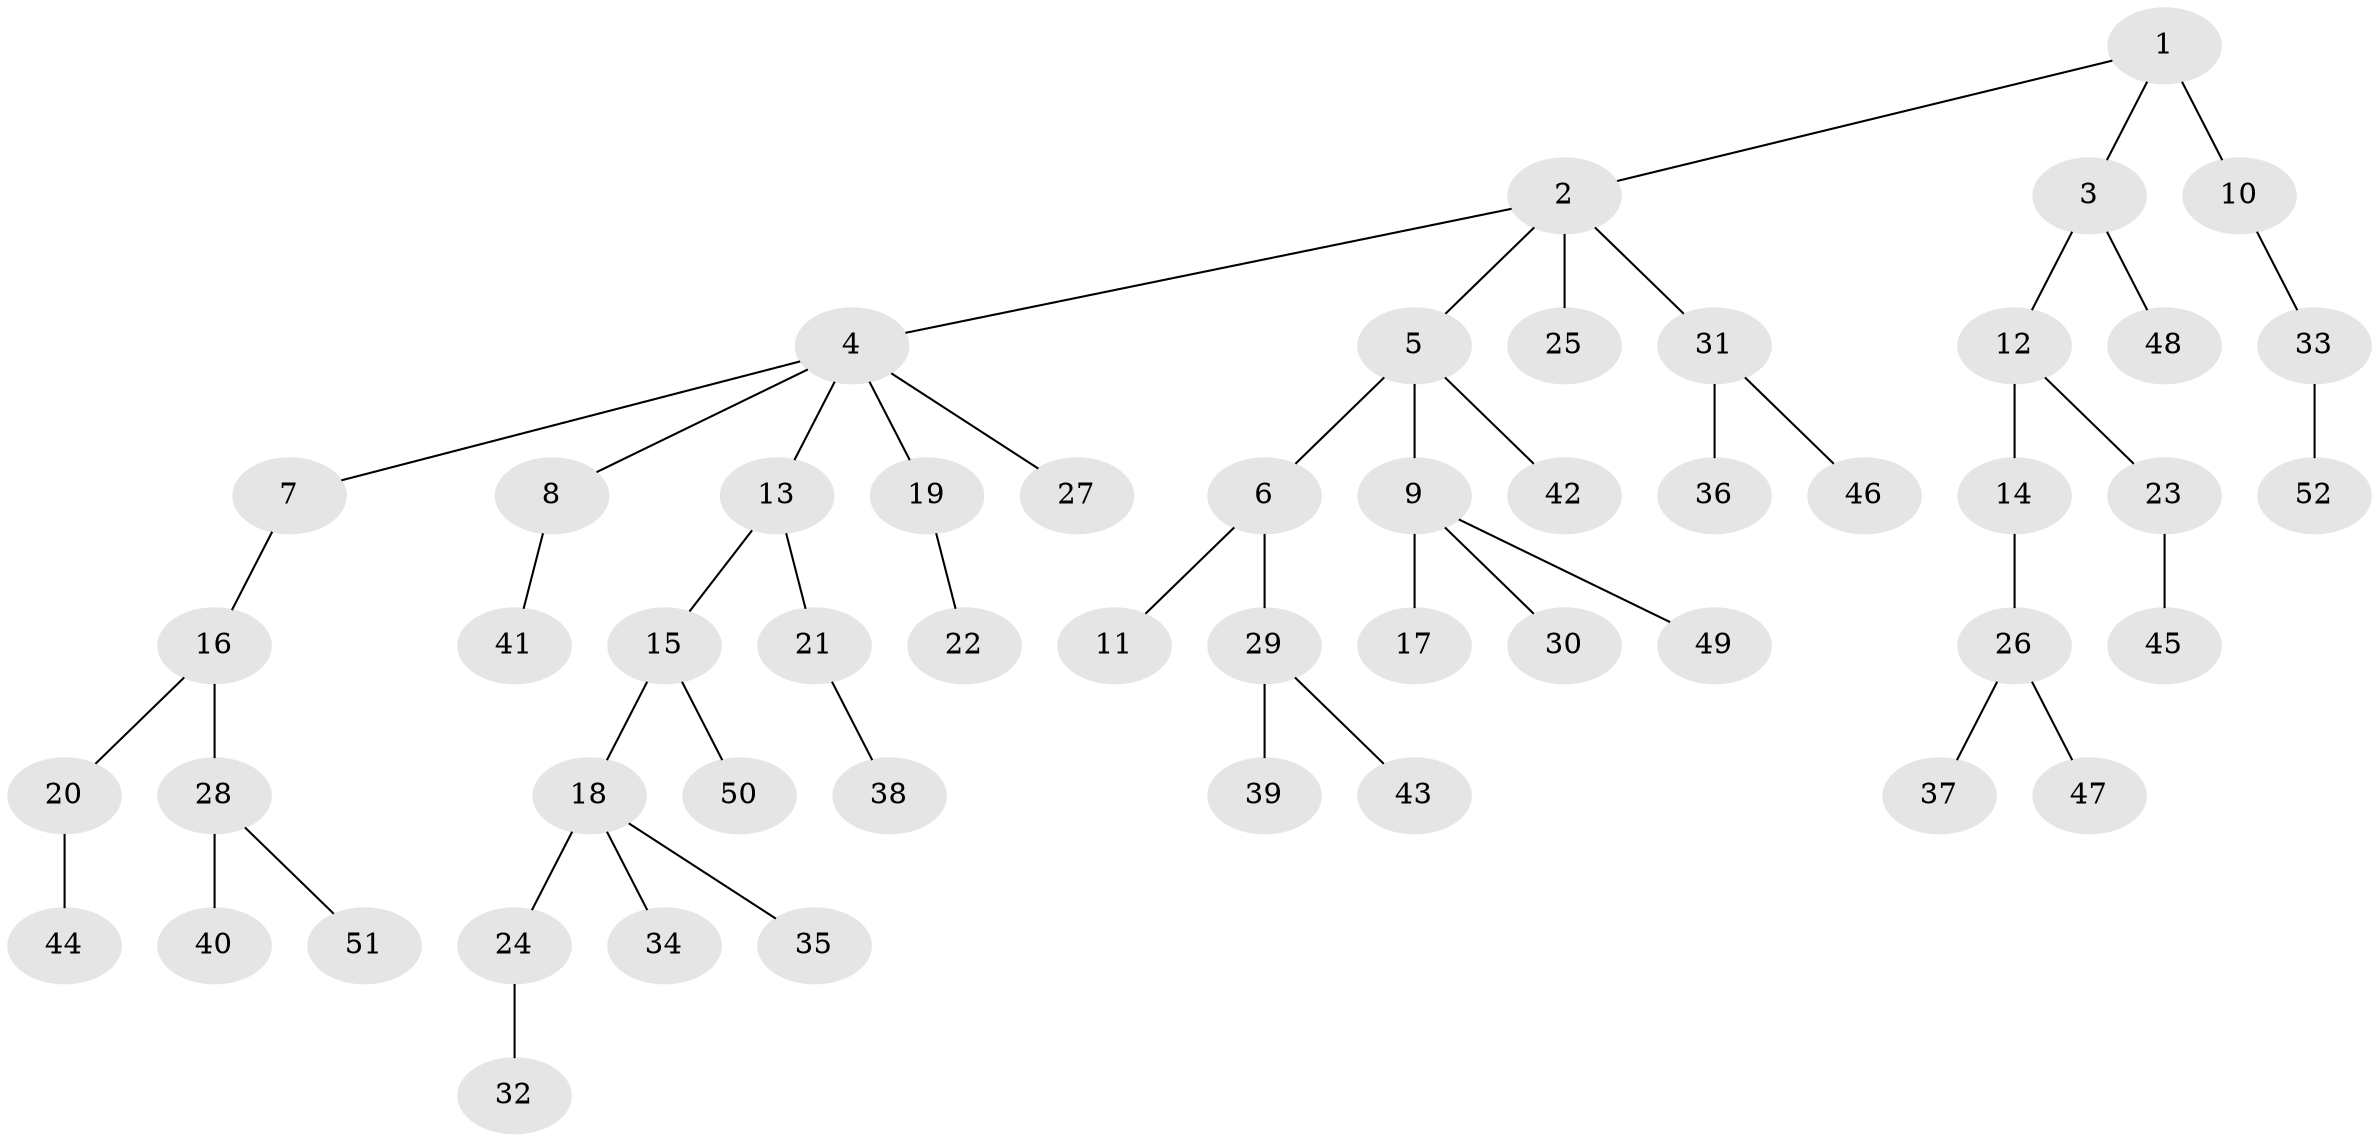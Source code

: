 // original degree distribution, {3: 0.0703125, 6: 0.0234375, 4: 0.0703125, 7: 0.0078125, 2: 0.25, 5: 0.0546875, 1: 0.5234375}
// Generated by graph-tools (version 1.1) at 2025/51/03/04/25 22:51:57]
// undirected, 52 vertices, 51 edges
graph export_dot {
  node [color=gray90,style=filled];
  1;
  2;
  3;
  4;
  5;
  6;
  7;
  8;
  9;
  10;
  11;
  12;
  13;
  14;
  15;
  16;
  17;
  18;
  19;
  20;
  21;
  22;
  23;
  24;
  25;
  26;
  27;
  28;
  29;
  30;
  31;
  32;
  33;
  34;
  35;
  36;
  37;
  38;
  39;
  40;
  41;
  42;
  43;
  44;
  45;
  46;
  47;
  48;
  49;
  50;
  51;
  52;
  1 -- 2 [weight=1.0];
  1 -- 3 [weight=1.0];
  1 -- 10 [weight=2.0];
  2 -- 4 [weight=1.0];
  2 -- 5 [weight=1.0];
  2 -- 25 [weight=1.0];
  2 -- 31 [weight=1.0];
  3 -- 12 [weight=1.0];
  3 -- 48 [weight=1.0];
  4 -- 7 [weight=1.0];
  4 -- 8 [weight=1.0];
  4 -- 13 [weight=1.0];
  4 -- 19 [weight=1.0];
  4 -- 27 [weight=1.0];
  5 -- 6 [weight=1.0];
  5 -- 9 [weight=1.0];
  5 -- 42 [weight=1.0];
  6 -- 11 [weight=1.0];
  6 -- 29 [weight=1.0];
  7 -- 16 [weight=1.0];
  8 -- 41 [weight=1.0];
  9 -- 17 [weight=1.0];
  9 -- 30 [weight=1.0];
  9 -- 49 [weight=1.0];
  10 -- 33 [weight=1.0];
  12 -- 14 [weight=1.0];
  12 -- 23 [weight=1.0];
  13 -- 15 [weight=1.0];
  13 -- 21 [weight=1.0];
  14 -- 26 [weight=1.0];
  15 -- 18 [weight=1.0];
  15 -- 50 [weight=1.0];
  16 -- 20 [weight=1.0];
  16 -- 28 [weight=1.0];
  18 -- 24 [weight=1.0];
  18 -- 34 [weight=1.0];
  18 -- 35 [weight=1.0];
  19 -- 22 [weight=1.0];
  20 -- 44 [weight=1.0];
  21 -- 38 [weight=1.0];
  23 -- 45 [weight=1.0];
  24 -- 32 [weight=1.0];
  26 -- 37 [weight=1.0];
  26 -- 47 [weight=1.0];
  28 -- 40 [weight=1.0];
  28 -- 51 [weight=1.0];
  29 -- 39 [weight=3.0];
  29 -- 43 [weight=1.0];
  31 -- 36 [weight=1.0];
  31 -- 46 [weight=1.0];
  33 -- 52 [weight=1.0];
}
